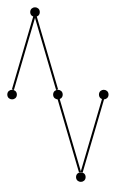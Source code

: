 graph {
  node [shape=point,comment="{\"directed\":false,\"doi\":\"10.1007/978-3-319-50106-2_35\",\"figure\":\"? (11)\"}"]

  v0 [pos="1018.241396184945,2096.488354382155"]
  v1 [pos="993.0581571819557,2020.9344762737937"]
  v2 [pos="993.0581571819558,2172.0454754600737"]
  v3 [pos="892.3171254409515,2222.411209016324"]
  v4 [pos="841.946641364658,2071.3045337894546"]

  v1 -- v3 [id="-2",pos="993.0581571819557,2020.9344762737937 942.6876731056625,2037.7216763937126 914.9166398560394,2061.3958628636374 909.7407970091009,2091.9420925885493 899.7099784709274,2126.109638319194 899.7099784709274,2126.109638319194 899.7099784709274,2126.109638319194 894.7800956236443,2148.3337722835045 892.3171890293692,2180.434338240974 892.3171254409515,2222.411209016324"]
  v1 -- v0 [id="-3",pos="993.0581571819557,2020.9344762737937 1009.8484245214164,2037.7216763937126 1017.8580216146443,2062.521109712407 1018.241396184945,2096.488354382155"]
  v4 -- v2 [id="-5",pos="841.946641364658,2071.3045337894546 850.3396130281867,2104.8856107313213 865.6129150750461,2119.083585804051 887.766420328401,2113.9036096063514 921.634311066899,2102.9645010005893 921.634311066899,2102.9645010005893 921.634311066899,2102.9645010005893 944.062899815215,2098.6472818804277 967.870848520234,2121.67554511969 993.0581571819558,2172.0454754600737"]
  v3 -- v2 [id="-6",pos="892.3171254409515,2222.411209016324 934.4946870157938,2222.8153720458668 967.870848520234,2205.6211474526785 993.0581571819558,2172.0454754600737"]
}